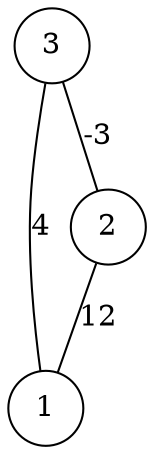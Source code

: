 graph { 
	 fontname="Helvetica,Arial,sans-serif" 
	 node [shape = circle]; 
	 3 -- 1 [label = "4"];
	 3 -- 2 [label = "-3"];
	 2 -- 1 [label = "12"];
	 1;
	 2;
	 3;
}
